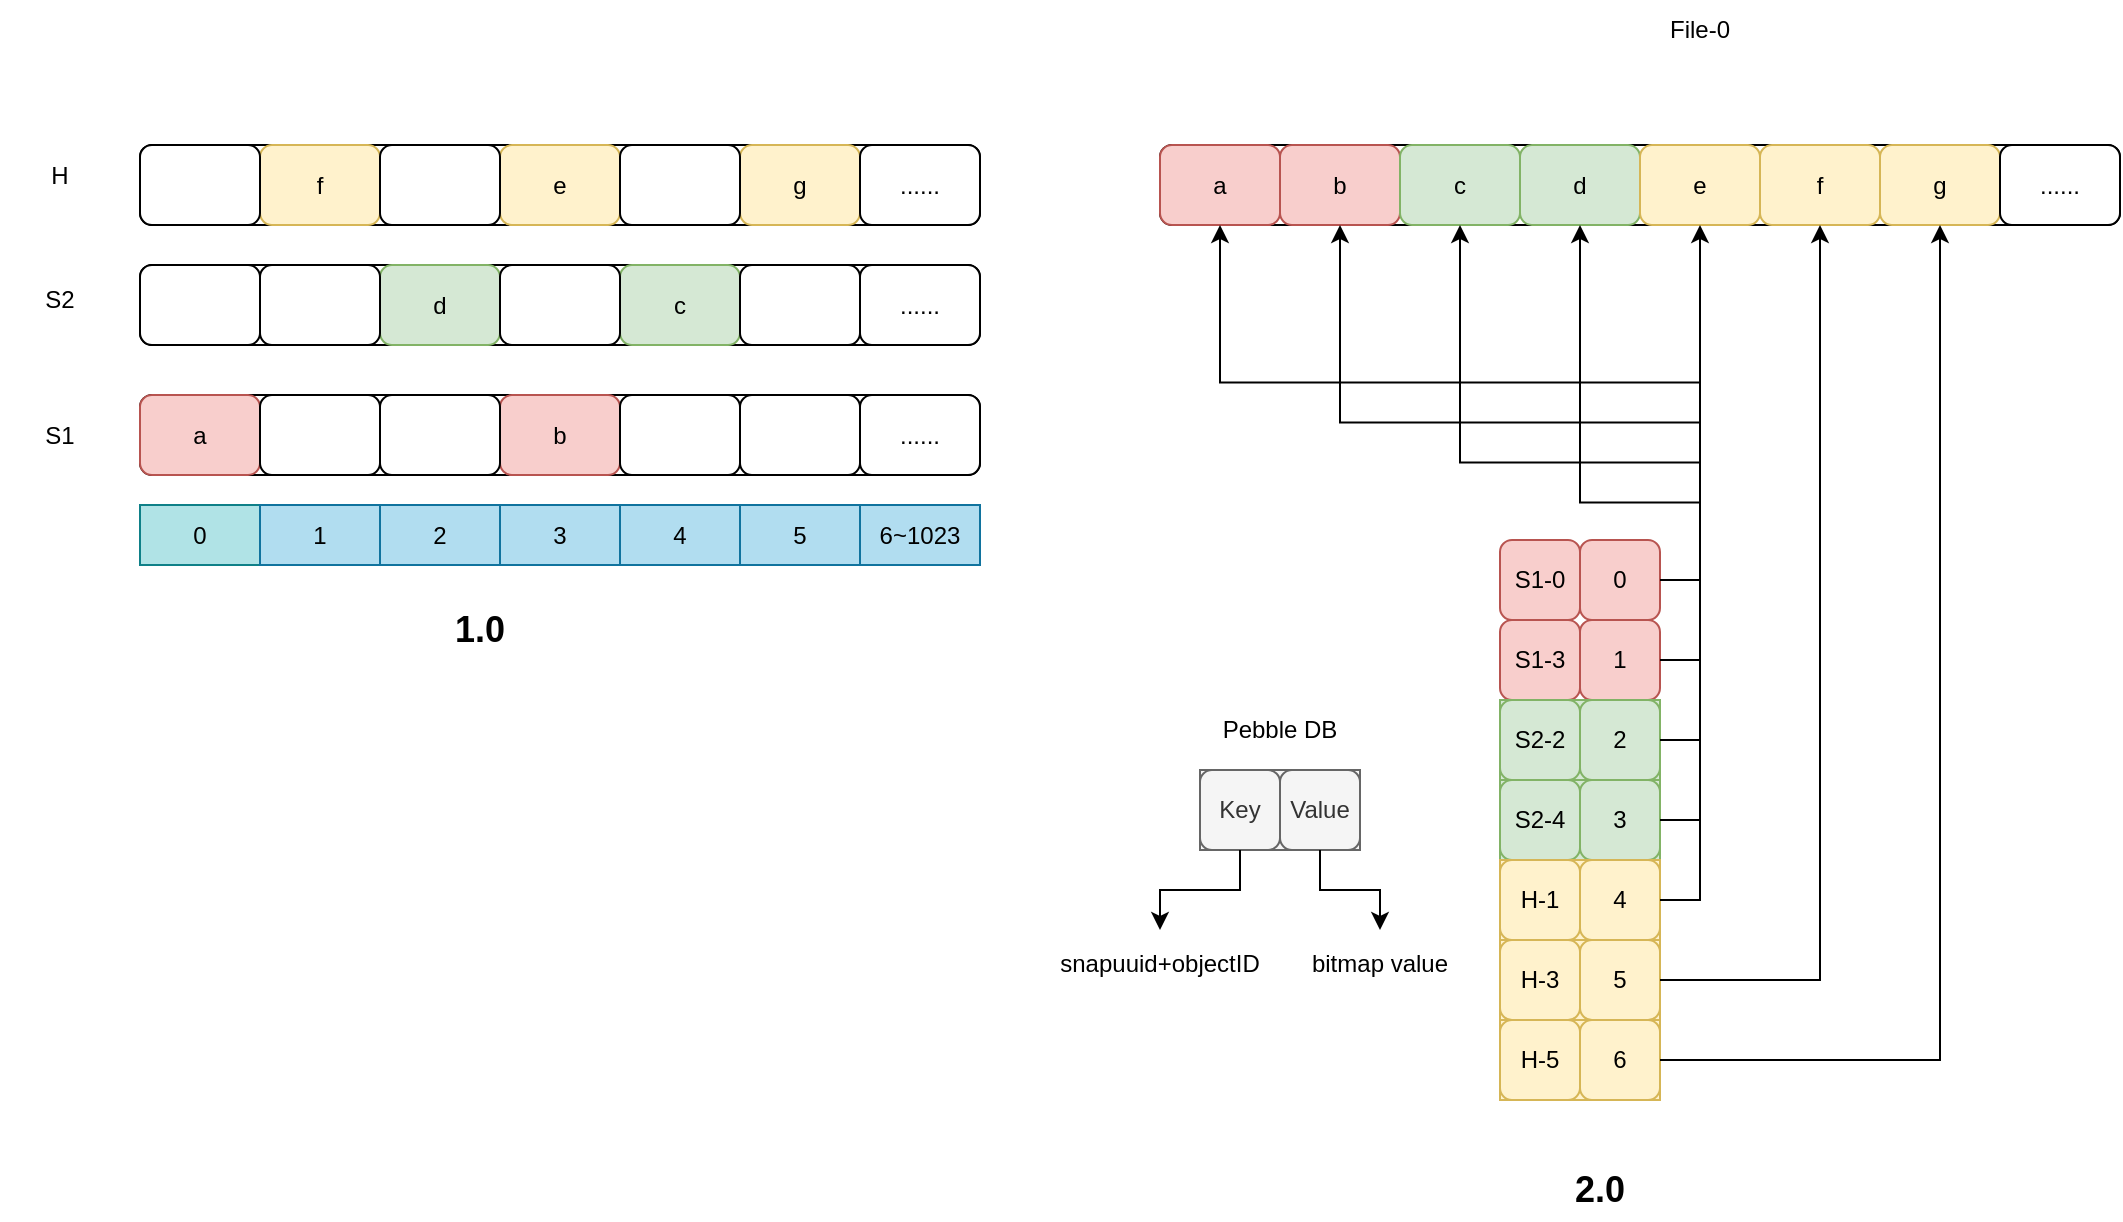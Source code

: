 <mxfile version="18.0.6" type="device"><diagram id="Y72jSZlNzPmVb_aGxyC1" name="第 1 页"><mxGraphModel dx="1421" dy="865" grid="1" gridSize="10" guides="1" tooltips="1" connect="1" arrows="1" fold="1" page="1" pageScale="1" pageWidth="827" pageHeight="1169" math="0" shadow="0"><root><mxCell id="0"/><mxCell id="1" parent="0"/><mxCell id="Us5yYYUg3h3yBmmp6kNw-12" value="" style="rounded=1;whiteSpace=wrap;html=1;" parent="1" vertex="1"><mxGeometry x="600" y="502.5" width="480" height="40" as="geometry"/></mxCell><mxCell id="Us5yYYUg3h3yBmmp6kNw-13" value="a" style="rounded=1;whiteSpace=wrap;html=1;fillColor=#f8cecc;strokeColor=#b85450;" parent="1" vertex="1"><mxGeometry x="600" y="502.5" width="60" height="40" as="geometry"/></mxCell><mxCell id="Us5yYYUg3h3yBmmp6kNw-14" value="b" style="rounded=1;whiteSpace=wrap;html=1;fillColor=#f8cecc;strokeColor=#b85450;" parent="1" vertex="1"><mxGeometry x="660" y="502.5" width="60" height="40" as="geometry"/></mxCell><mxCell id="Us5yYYUg3h3yBmmp6kNw-15" value="c" style="rounded=1;whiteSpace=wrap;html=1;fillColor=#d5e8d4;strokeColor=#82b366;" parent="1" vertex="1"><mxGeometry x="720" y="502.5" width="60" height="40" as="geometry"/></mxCell><mxCell id="Us5yYYUg3h3yBmmp6kNw-16" value="d" style="rounded=1;whiteSpace=wrap;html=1;fillColor=#d5e8d4;strokeColor=#82b366;" parent="1" vertex="1"><mxGeometry x="780" y="502.5" width="60" height="40" as="geometry"/></mxCell><mxCell id="Us5yYYUg3h3yBmmp6kNw-17" value="e" style="rounded=1;whiteSpace=wrap;html=1;fillColor=#fff2cc;strokeColor=#d6b656;" parent="1" vertex="1"><mxGeometry x="840" y="502.5" width="60" height="40" as="geometry"/></mxCell><mxCell id="Us5yYYUg3h3yBmmp6kNw-18" value="f" style="rounded=1;whiteSpace=wrap;html=1;fillColor=#fff2cc;strokeColor=#d6b656;" parent="1" vertex="1"><mxGeometry x="900" y="502.5" width="60" height="40" as="geometry"/></mxCell><mxCell id="Us5yYYUg3h3yBmmp6kNw-19" value="g" style="rounded=1;whiteSpace=wrap;html=1;fillColor=#fff2cc;strokeColor=#d6b656;" parent="1" vertex="1"><mxGeometry x="960" y="502.5" width="60" height="40" as="geometry"/></mxCell><mxCell id="Us5yYYUg3h3yBmmp6kNw-24" value="S1" style="text;html=1;strokeColor=none;fillColor=none;align=center;verticalAlign=middle;whiteSpace=wrap;rounded=0;" parent="1" vertex="1"><mxGeometry x="20" y="632.5" width="60" height="30" as="geometry"/></mxCell><mxCell id="Us5yYYUg3h3yBmmp6kNw-25" value="S2" style="text;html=1;strokeColor=none;fillColor=none;align=center;verticalAlign=middle;whiteSpace=wrap;rounded=0;" parent="1" vertex="1"><mxGeometry x="20" y="565" width="60" height="30" as="geometry"/></mxCell><mxCell id="Us5yYYUg3h3yBmmp6kNw-26" value="H" style="text;html=1;strokeColor=none;fillColor=none;align=center;verticalAlign=middle;whiteSpace=wrap;rounded=0;" parent="1" vertex="1"><mxGeometry x="20" y="502.5" width="60" height="30" as="geometry"/></mxCell><mxCell id="Us5yYYUg3h3yBmmp6kNw-27" value="" style="group" parent="1" vertex="1" connectable="0"><mxGeometry x="770" y="700" width="80" height="40" as="geometry"/></mxCell><mxCell id="Us5yYYUg3h3yBmmp6kNw-22" value="S1-0" style="rounded=1;whiteSpace=wrap;html=1;fillColor=#f8cecc;strokeColor=#b85450;" parent="Us5yYYUg3h3yBmmp6kNw-27" vertex="1"><mxGeometry width="40" height="40" as="geometry"/></mxCell><mxCell id="Us5yYYUg3h3yBmmp6kNw-23" value="0" style="rounded=1;whiteSpace=wrap;html=1;fillColor=#f8cecc;strokeColor=#b85450;" parent="Us5yYYUg3h3yBmmp6kNw-27" vertex="1"><mxGeometry x="40" width="40" height="40" as="geometry"/></mxCell><mxCell id="Us5yYYUg3h3yBmmp6kNw-28" value="" style="group" parent="1" vertex="1" connectable="0"><mxGeometry x="770" y="740" width="80" height="40" as="geometry"/></mxCell><mxCell id="Us5yYYUg3h3yBmmp6kNw-29" value="S1-3" style="rounded=1;whiteSpace=wrap;html=1;fillColor=#f8cecc;strokeColor=#b85450;" parent="Us5yYYUg3h3yBmmp6kNw-28" vertex="1"><mxGeometry width="40" height="40" as="geometry"/></mxCell><mxCell id="Us5yYYUg3h3yBmmp6kNw-30" value="1" style="rounded=1;whiteSpace=wrap;html=1;fillColor=#f8cecc;strokeColor=#b85450;" parent="Us5yYYUg3h3yBmmp6kNw-28" vertex="1"><mxGeometry x="40" width="40" height="40" as="geometry"/></mxCell><mxCell id="Us5yYYUg3h3yBmmp6kNw-31" value="" style="group;fillColor=#d5e8d4;strokeColor=#82b366;" parent="1" vertex="1" connectable="0"><mxGeometry x="770" y="780" width="80" height="40" as="geometry"/></mxCell><mxCell id="Us5yYYUg3h3yBmmp6kNw-32" value="S2-2" style="rounded=1;whiteSpace=wrap;html=1;fillColor=#d5e8d4;strokeColor=#82b366;" parent="Us5yYYUg3h3yBmmp6kNw-31" vertex="1"><mxGeometry width="40" height="40" as="geometry"/></mxCell><mxCell id="Us5yYYUg3h3yBmmp6kNw-33" value="2" style="rounded=1;whiteSpace=wrap;html=1;fillColor=#d5e8d4;strokeColor=#82b366;" parent="Us5yYYUg3h3yBmmp6kNw-31" vertex="1"><mxGeometry x="40" width="40" height="40" as="geometry"/></mxCell><mxCell id="Us5yYYUg3h3yBmmp6kNw-1" value="" style="rounded=1;whiteSpace=wrap;html=1;" parent="1" vertex="1"><mxGeometry x="90" y="627.5" width="420" height="40" as="geometry"/></mxCell><mxCell id="Us5yYYUg3h3yBmmp6kNw-3" value="a" style="rounded=1;whiteSpace=wrap;html=1;fillColor=#f8cecc;strokeColor=#b85450;" parent="1" vertex="1"><mxGeometry x="90" y="627.5" width="60" height="40" as="geometry"/></mxCell><mxCell id="Us5yYYUg3h3yBmmp6kNw-4" value="" style="rounded=1;whiteSpace=wrap;html=1;" parent="1" vertex="1"><mxGeometry x="90" y="562.5" width="420" height="40" as="geometry"/></mxCell><mxCell id="Us5yYYUg3h3yBmmp6kNw-5" value="d" style="rounded=1;whiteSpace=wrap;html=1;fillColor=#d5e8d4;strokeColor=#82b366;" parent="1" vertex="1"><mxGeometry x="210" y="562.5" width="60" height="40" as="geometry"/></mxCell><mxCell id="Us5yYYUg3h3yBmmp6kNw-6" value="" style="rounded=1;whiteSpace=wrap;html=1;" parent="1" vertex="1"><mxGeometry x="90" y="502.5" width="420" height="40" as="geometry"/></mxCell><mxCell id="Us5yYYUg3h3yBmmp6kNw-7" value="f" style="rounded=1;whiteSpace=wrap;html=1;fillColor=#fff2cc;strokeColor=#d6b656;" parent="1" vertex="1"><mxGeometry x="150" y="502.5" width="60" height="40" as="geometry"/></mxCell><mxCell id="Us5yYYUg3h3yBmmp6kNw-8" value="b" style="rounded=1;whiteSpace=wrap;html=1;fillColor=#f8cecc;strokeColor=#b85450;" parent="1" vertex="1"><mxGeometry x="270" y="627.5" width="60" height="40" as="geometry"/></mxCell><mxCell id="Us5yYYUg3h3yBmmp6kNw-9" value="c" style="rounded=1;whiteSpace=wrap;html=1;fillColor=#d5e8d4;strokeColor=#82b366;" parent="1" vertex="1"><mxGeometry x="330" y="562.5" width="60" height="40" as="geometry"/></mxCell><mxCell id="Us5yYYUg3h3yBmmp6kNw-10" value="e" style="rounded=1;whiteSpace=wrap;html=1;fillColor=#fff2cc;strokeColor=#d6b656;" parent="1" vertex="1"><mxGeometry x="270" y="502.5" width="60" height="40" as="geometry"/></mxCell><mxCell id="Us5yYYUg3h3yBmmp6kNw-11" value="g" style="rounded=1;whiteSpace=wrap;html=1;fillColor=#fff2cc;strokeColor=#d6b656;" parent="1" vertex="1"><mxGeometry x="390" y="502.5" width="60" height="40" as="geometry"/></mxCell><mxCell id="Us5yYYUg3h3yBmmp6kNw-34" value="" style="rounded=1;whiteSpace=wrap;html=1;" parent="1" vertex="1"><mxGeometry x="150" y="627.5" width="60" height="40" as="geometry"/></mxCell><mxCell id="Us5yYYUg3h3yBmmp6kNw-35" value="" style="rounded=1;whiteSpace=wrap;html=1;" parent="1" vertex="1"><mxGeometry x="210" y="627.5" width="60" height="40" as="geometry"/></mxCell><mxCell id="Us5yYYUg3h3yBmmp6kNw-36" value="" style="rounded=1;whiteSpace=wrap;html=1;" parent="1" vertex="1"><mxGeometry x="330" y="627.5" width="60" height="40" as="geometry"/></mxCell><mxCell id="Us5yYYUg3h3yBmmp6kNw-37" value="" style="rounded=1;whiteSpace=wrap;html=1;" parent="1" vertex="1"><mxGeometry x="390" y="627.5" width="60" height="40" as="geometry"/></mxCell><mxCell id="Us5yYYUg3h3yBmmp6kNw-38" value="" style="rounded=1;whiteSpace=wrap;html=1;" parent="1" vertex="1"><mxGeometry x="90" y="562.5" width="60" height="40" as="geometry"/></mxCell><mxCell id="Us5yYYUg3h3yBmmp6kNw-39" value="" style="rounded=1;whiteSpace=wrap;html=1;" parent="1" vertex="1"><mxGeometry x="150" y="562.5" width="60" height="40" as="geometry"/></mxCell><mxCell id="Us5yYYUg3h3yBmmp6kNw-40" value="" style="rounded=1;whiteSpace=wrap;html=1;" parent="1" vertex="1"><mxGeometry x="270" y="562.5" width="60" height="40" as="geometry"/></mxCell><mxCell id="Us5yYYUg3h3yBmmp6kNw-41" value="" style="rounded=1;whiteSpace=wrap;html=1;" parent="1" vertex="1"><mxGeometry x="390" y="562.5" width="60" height="40" as="geometry"/></mxCell><mxCell id="Us5yYYUg3h3yBmmp6kNw-42" value="" style="rounded=1;whiteSpace=wrap;html=1;" parent="1" vertex="1"><mxGeometry x="90" y="502.5" width="60" height="40" as="geometry"/></mxCell><mxCell id="Us5yYYUg3h3yBmmp6kNw-43" value="" style="rounded=1;whiteSpace=wrap;html=1;" parent="1" vertex="1"><mxGeometry x="210" y="502.5" width="60" height="40" as="geometry"/></mxCell><mxCell id="Us5yYYUg3h3yBmmp6kNw-44" value="" style="rounded=1;whiteSpace=wrap;html=1;" parent="1" vertex="1"><mxGeometry x="330" y="502.5" width="60" height="40" as="geometry"/></mxCell><mxCell id="Us5yYYUg3h3yBmmp6kNw-49" value="......" style="rounded=1;whiteSpace=wrap;html=1;" parent="1" vertex="1"><mxGeometry x="450" y="562.5" width="60" height="40" as="geometry"/></mxCell><mxCell id="Us5yYYUg3h3yBmmp6kNw-50" value="......" style="rounded=1;whiteSpace=wrap;html=1;" parent="1" vertex="1"><mxGeometry x="450" y="627.5" width="60" height="40" as="geometry"/></mxCell><mxCell id="Us5yYYUg3h3yBmmp6kNw-52" value="......" style="rounded=1;whiteSpace=wrap;html=1;" parent="1" vertex="1"><mxGeometry x="450" y="502.5" width="60" height="40" as="geometry"/></mxCell><mxCell id="Us5yYYUg3h3yBmmp6kNw-53" value="0" style="text;html=1;align=center;verticalAlign=middle;whiteSpace=wrap;rounded=0;fillColor=#b0e3e6;strokeColor=#0e8088;" parent="1" vertex="1"><mxGeometry x="90" y="682.5" width="60" height="30" as="geometry"/></mxCell><mxCell id="Us5yYYUg3h3yBmmp6kNw-54" value="1" style="text;html=1;strokeColor=#10739e;fillColor=#b1ddf0;align=center;verticalAlign=middle;whiteSpace=wrap;rounded=0;" parent="1" vertex="1"><mxGeometry x="150" y="682.5" width="60" height="30" as="geometry"/></mxCell><mxCell id="Us5yYYUg3h3yBmmp6kNw-55" value="2" style="text;html=1;strokeColor=#10739e;fillColor=#b1ddf0;align=center;verticalAlign=middle;whiteSpace=wrap;rounded=0;" parent="1" vertex="1"><mxGeometry x="210" y="682.5" width="60" height="30" as="geometry"/></mxCell><mxCell id="Us5yYYUg3h3yBmmp6kNw-56" value="3" style="text;html=1;strokeColor=#10739e;fillColor=#b1ddf0;align=center;verticalAlign=middle;whiteSpace=wrap;rounded=0;" parent="1" vertex="1"><mxGeometry x="270" y="682.5" width="60" height="30" as="geometry"/></mxCell><mxCell id="Us5yYYUg3h3yBmmp6kNw-57" value="4" style="text;html=1;strokeColor=#10739e;fillColor=#b1ddf0;align=center;verticalAlign=middle;whiteSpace=wrap;rounded=0;" parent="1" vertex="1"><mxGeometry x="330" y="682.5" width="60" height="30" as="geometry"/></mxCell><mxCell id="Us5yYYUg3h3yBmmp6kNw-58" value="5" style="text;html=1;strokeColor=#10739e;fillColor=#b1ddf0;align=center;verticalAlign=middle;whiteSpace=wrap;rounded=0;" parent="1" vertex="1"><mxGeometry x="390" y="682.5" width="60" height="30" as="geometry"/></mxCell><mxCell id="Us5yYYUg3h3yBmmp6kNw-59" value="6~1023" style="text;html=1;strokeColor=#10739e;fillColor=#b1ddf0;align=center;verticalAlign=middle;whiteSpace=wrap;rounded=0;" parent="1" vertex="1"><mxGeometry x="450" y="682.5" width="60" height="30" as="geometry"/></mxCell><mxCell id="Us5yYYUg3h3yBmmp6kNw-60" value="" style="group;fillColor=#d5e8d4;strokeColor=#82b366;" parent="1" vertex="1" connectable="0"><mxGeometry x="770" y="820" width="80" height="40" as="geometry"/></mxCell><mxCell id="Us5yYYUg3h3yBmmp6kNw-61" value="S2-4" style="rounded=1;whiteSpace=wrap;html=1;fillColor=#d5e8d4;strokeColor=#82b366;" parent="Us5yYYUg3h3yBmmp6kNw-60" vertex="1"><mxGeometry width="40" height="40" as="geometry"/></mxCell><mxCell id="Us5yYYUg3h3yBmmp6kNw-62" value="3" style="rounded=1;whiteSpace=wrap;html=1;fillColor=#d5e8d4;strokeColor=#82b366;" parent="Us5yYYUg3h3yBmmp6kNw-60" vertex="1"><mxGeometry x="40" width="40" height="40" as="geometry"/></mxCell><mxCell id="Us5yYYUg3h3yBmmp6kNw-63" value="" style="group;fillColor=#fff2cc;strokeColor=#d6b656;" parent="1" vertex="1" connectable="0"><mxGeometry x="770" y="860" width="80" height="40" as="geometry"/></mxCell><mxCell id="Us5yYYUg3h3yBmmp6kNw-64" value="H-1" style="rounded=1;whiteSpace=wrap;html=1;fillColor=#fff2cc;strokeColor=#d6b656;" parent="Us5yYYUg3h3yBmmp6kNw-63" vertex="1"><mxGeometry width="40" height="40" as="geometry"/></mxCell><mxCell id="Us5yYYUg3h3yBmmp6kNw-65" value="4" style="rounded=1;whiteSpace=wrap;html=1;fillColor=#fff2cc;strokeColor=#d6b656;" parent="Us5yYYUg3h3yBmmp6kNw-63" vertex="1"><mxGeometry x="40" width="40" height="40" as="geometry"/></mxCell><mxCell id="Us5yYYUg3h3yBmmp6kNw-66" value="" style="group;fillColor=#fff2cc;strokeColor=#d6b656;" parent="1" vertex="1" connectable="0"><mxGeometry x="770" y="900" width="80" height="40" as="geometry"/></mxCell><mxCell id="Us5yYYUg3h3yBmmp6kNw-67" value="H-3" style="rounded=1;whiteSpace=wrap;html=1;fillColor=#fff2cc;strokeColor=#d6b656;" parent="Us5yYYUg3h3yBmmp6kNw-66" vertex="1"><mxGeometry width="40" height="40" as="geometry"/></mxCell><mxCell id="Us5yYYUg3h3yBmmp6kNw-68" value="5" style="rounded=1;whiteSpace=wrap;html=1;fillColor=#fff2cc;strokeColor=#d6b656;" parent="Us5yYYUg3h3yBmmp6kNw-66" vertex="1"><mxGeometry x="40" width="40" height="40" as="geometry"/></mxCell><mxCell id="Us5yYYUg3h3yBmmp6kNw-69" value="" style="group;fillColor=#fff2cc;strokeColor=#d6b656;" parent="1" vertex="1" connectable="0"><mxGeometry x="770" y="940" width="80" height="40" as="geometry"/></mxCell><mxCell id="Us5yYYUg3h3yBmmp6kNw-70" value="H-5" style="rounded=1;whiteSpace=wrap;html=1;fillColor=#fff2cc;strokeColor=#d6b656;" parent="Us5yYYUg3h3yBmmp6kNw-69" vertex="1"><mxGeometry width="40" height="40" as="geometry"/></mxCell><mxCell id="Us5yYYUg3h3yBmmp6kNw-71" value="6" style="rounded=1;whiteSpace=wrap;html=1;fillColor=#fff2cc;strokeColor=#d6b656;" parent="Us5yYYUg3h3yBmmp6kNw-69" vertex="1"><mxGeometry x="40" width="40" height="40" as="geometry"/></mxCell><mxCell id="Us5yYYUg3h3yBmmp6kNw-72" style="edgeStyle=orthogonalEdgeStyle;rounded=0;orthogonalLoop=1;jettySize=auto;html=1;exitX=1;exitY=0.5;exitDx=0;exitDy=0;entryX=0.5;entryY=1;entryDx=0;entryDy=0;" parent="1" source="Us5yYYUg3h3yBmmp6kNw-23" target="Us5yYYUg3h3yBmmp6kNw-13" edge="1"><mxGeometry relative="1" as="geometry"/></mxCell><mxCell id="Us5yYYUg3h3yBmmp6kNw-73" style="edgeStyle=orthogonalEdgeStyle;rounded=0;orthogonalLoop=1;jettySize=auto;html=1;exitX=1;exitY=0.5;exitDx=0;exitDy=0;entryX=0.5;entryY=1;entryDx=0;entryDy=0;" parent="1" source="Us5yYYUg3h3yBmmp6kNw-30" target="Us5yYYUg3h3yBmmp6kNw-14" edge="1"><mxGeometry relative="1" as="geometry"/></mxCell><mxCell id="Us5yYYUg3h3yBmmp6kNw-74" style="edgeStyle=orthogonalEdgeStyle;rounded=0;orthogonalLoop=1;jettySize=auto;html=1;exitX=1;exitY=0.5;exitDx=0;exitDy=0;entryX=0.5;entryY=1;entryDx=0;entryDy=0;" parent="1" source="Us5yYYUg3h3yBmmp6kNw-33" target="Us5yYYUg3h3yBmmp6kNw-15" edge="1"><mxGeometry relative="1" as="geometry"/></mxCell><mxCell id="Us5yYYUg3h3yBmmp6kNw-75" style="edgeStyle=orthogonalEdgeStyle;rounded=0;orthogonalLoop=1;jettySize=auto;html=1;exitX=1;exitY=0.5;exitDx=0;exitDy=0;entryX=0.5;entryY=1;entryDx=0;entryDy=0;" parent="1" source="Us5yYYUg3h3yBmmp6kNw-62" target="Us5yYYUg3h3yBmmp6kNw-16" edge="1"><mxGeometry relative="1" as="geometry"/></mxCell><mxCell id="Us5yYYUg3h3yBmmp6kNw-76" style="edgeStyle=orthogonalEdgeStyle;rounded=0;orthogonalLoop=1;jettySize=auto;html=1;exitX=1;exitY=0.5;exitDx=0;exitDy=0;entryX=0.5;entryY=1;entryDx=0;entryDy=0;" parent="1" source="Us5yYYUg3h3yBmmp6kNw-65" target="Us5yYYUg3h3yBmmp6kNw-17" edge="1"><mxGeometry relative="1" as="geometry"/></mxCell><mxCell id="Us5yYYUg3h3yBmmp6kNw-77" style="edgeStyle=orthogonalEdgeStyle;rounded=0;orthogonalLoop=1;jettySize=auto;html=1;exitX=1;exitY=0.5;exitDx=0;exitDy=0;entryX=0.5;entryY=1;entryDx=0;entryDy=0;" parent="1" source="Us5yYYUg3h3yBmmp6kNw-68" target="Us5yYYUg3h3yBmmp6kNw-18" edge="1"><mxGeometry relative="1" as="geometry"/></mxCell><mxCell id="Us5yYYUg3h3yBmmp6kNw-78" style="edgeStyle=orthogonalEdgeStyle;rounded=0;orthogonalLoop=1;jettySize=auto;html=1;exitX=1;exitY=0.5;exitDx=0;exitDy=0;entryX=0.5;entryY=1;entryDx=0;entryDy=0;" parent="1" source="Us5yYYUg3h3yBmmp6kNw-71" target="Us5yYYUg3h3yBmmp6kNw-19" edge="1"><mxGeometry relative="1" as="geometry"/></mxCell><mxCell id="Us5yYYUg3h3yBmmp6kNw-79" value="......" style="rounded=1;whiteSpace=wrap;html=1;" parent="1" vertex="1"><mxGeometry x="1020" y="502.5" width="60" height="40" as="geometry"/></mxCell><mxCell id="Us5yYYUg3h3yBmmp6kNw-82" value="Pebble DB" style="text;html=1;strokeColor=none;fillColor=none;align=center;verticalAlign=middle;whiteSpace=wrap;rounded=0;" parent="1" vertex="1"><mxGeometry x="620" y="780" width="80" height="30" as="geometry"/></mxCell><mxCell id="Us5yYYUg3h3yBmmp6kNw-83" value="File-0" style="text;html=1;strokeColor=none;fillColor=none;align=center;verticalAlign=middle;whiteSpace=wrap;rounded=0;" parent="1" vertex="1"><mxGeometry x="830" y="430" width="80" height="30" as="geometry"/></mxCell><mxCell id="Us5yYYUg3h3yBmmp6kNw-84" value="" style="group;fillColor=#f5f5f5;fontColor=#333333;strokeColor=#666666;" parent="1" vertex="1" connectable="0"><mxGeometry x="620" y="815" width="80" height="40" as="geometry"/></mxCell><mxCell id="Us5yYYUg3h3yBmmp6kNw-85" value="Key" style="rounded=1;whiteSpace=wrap;html=1;fillColor=#f5f5f5;fontColor=#333333;strokeColor=#666666;" parent="Us5yYYUg3h3yBmmp6kNw-84" vertex="1"><mxGeometry width="40" height="40" as="geometry"/></mxCell><mxCell id="Us5yYYUg3h3yBmmp6kNw-86" value="Value" style="rounded=1;whiteSpace=wrap;html=1;fillColor=#f5f5f5;fontColor=#333333;strokeColor=#666666;" parent="Us5yYYUg3h3yBmmp6kNw-84" vertex="1"><mxGeometry x="40" width="40" height="40" as="geometry"/></mxCell><mxCell id="Us5yYYUg3h3yBmmp6kNw-90" value="&lt;b&gt;&lt;font style=&quot;font-size: 18px;&quot;&gt;1.0&lt;/font&gt;&lt;/b&gt;" style="text;html=1;strokeColor=none;fillColor=none;align=center;verticalAlign=middle;whiteSpace=wrap;rounded=0;" parent="1" vertex="1"><mxGeometry x="230" y="730" width="60" height="30" as="geometry"/></mxCell><mxCell id="Us5yYYUg3h3yBmmp6kNw-91" value="&lt;b&gt;&lt;font style=&quot;font-size: 18px;&quot;&gt;2.0&lt;/font&gt;&lt;/b&gt;" style="text;html=1;strokeColor=none;fillColor=none;align=center;verticalAlign=middle;whiteSpace=wrap;rounded=0;" parent="1" vertex="1"><mxGeometry x="790" y="1010" width="60" height="30" as="geometry"/></mxCell><mxCell id="Us5yYYUg3h3yBmmp6kNw-95" style="edgeStyle=orthogonalEdgeStyle;rounded=0;orthogonalLoop=1;jettySize=auto;html=1;exitX=0.5;exitY=1;exitDx=0;exitDy=0;fontSize=18;entryX=0.5;entryY=0;entryDx=0;entryDy=0;" parent="1" source="Us5yYYUg3h3yBmmp6kNw-85" target="Us5yYYUg3h3yBmmp6kNw-96" edge="1"><mxGeometry relative="1" as="geometry"><mxPoint x="630" y="895" as="targetPoint"/></mxGeometry></mxCell><mxCell id="Us5yYYUg3h3yBmmp6kNw-96" value="&lt;font style=&quot;font-size: 12px;&quot;&gt;snapuuid+objectID&lt;/font&gt;" style="text;html=1;strokeColor=none;fillColor=none;align=center;verticalAlign=middle;whiteSpace=wrap;rounded=0;fontSize=18;" parent="1" vertex="1"><mxGeometry x="540" y="895" width="120" height="30" as="geometry"/></mxCell><mxCell id="Us5yYYUg3h3yBmmp6kNw-97" style="edgeStyle=orthogonalEdgeStyle;rounded=0;orthogonalLoop=1;jettySize=auto;html=1;exitX=0.5;exitY=1;exitDx=0;exitDy=0;fontSize=12;entryX=0.5;entryY=0;entryDx=0;entryDy=0;" parent="1" source="Us5yYYUg3h3yBmmp6kNw-86" target="Us5yYYUg3h3yBmmp6kNw-98" edge="1"><mxGeometry relative="1" as="geometry"><mxPoint x="740" y="885" as="targetPoint"/></mxGeometry></mxCell><mxCell id="Us5yYYUg3h3yBmmp6kNw-98" value="&lt;font style=&quot;font-size: 12px;&quot;&gt;bitmap value&lt;/font&gt;" style="text;html=1;strokeColor=none;fillColor=none;align=center;verticalAlign=middle;whiteSpace=wrap;rounded=0;fontSize=18;" parent="1" vertex="1"><mxGeometry x="670" y="895" width="80" height="30" as="geometry"/></mxCell></root></mxGraphModel></diagram></mxfile>